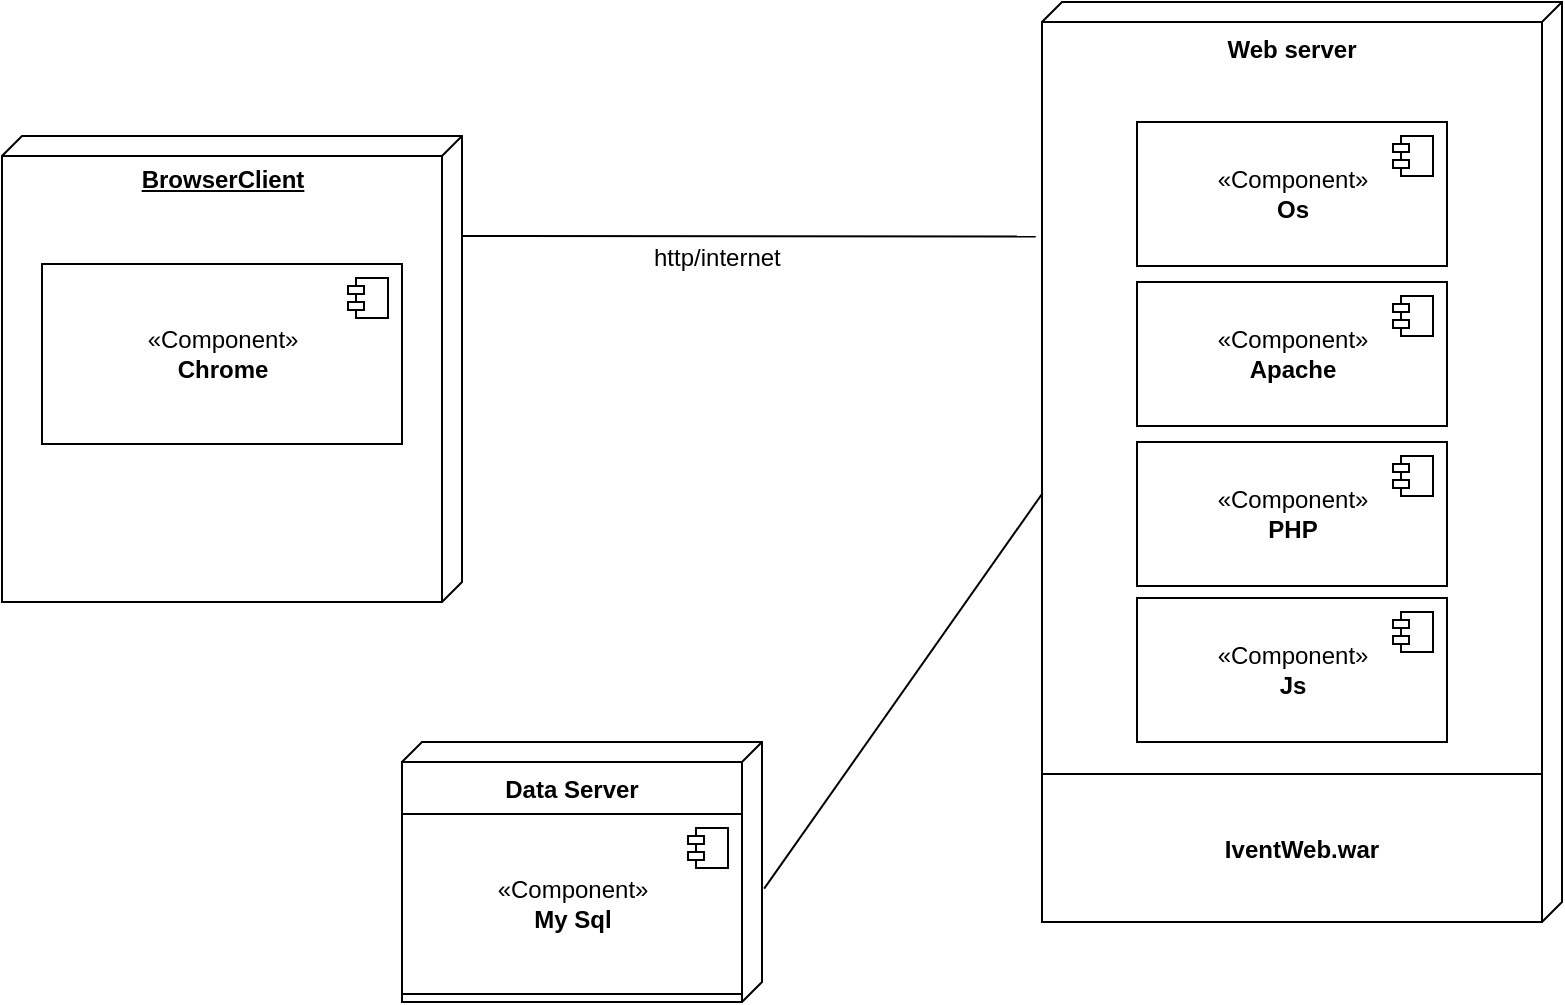 <mxfile version="20.0.1" type="device"><diagram id="nID1fsHOJdeEIHCRaS6S" name="Page-1"><mxGraphModel dx="782" dy="1527" grid="1" gridSize="10" guides="1" tooltips="1" connect="1" arrows="1" fold="1" page="1" pageScale="1" pageWidth="850" pageHeight="1100" math="0" shadow="0"><root><mxCell id="0"/><mxCell id="1" parent="0"/><mxCell id="cYlhmvkvfvWDYQynncQi-2" value="" style="verticalAlign=top;align=left;spacingTop=8;spacingLeft=2;spacingRight=12;shape=cube;size=10;direction=south;fontStyle=4;html=1;" parent="1" vertex="1"><mxGeometry x="560" y="-10" width="260" height="460" as="geometry"/></mxCell><mxCell id="Brhwcpj8vqSGM3d8J8OW-5" value="http/internet" style="text;strokeColor=none;fillColor=none;align=left;verticalAlign=top;spacingLeft=4;spacingRight=4;overflow=hidden;rotatable=0;points=[[0,0.5],[1,0.5]];portConstraint=eastwest;" parent="1" vertex="1"><mxGeometry x="360" y="104" width="80" height="26" as="geometry"/></mxCell><mxCell id="Brhwcpj8vqSGM3d8J8OW-17" value="Web server" style="text;align=center;fontStyle=1;verticalAlign=middle;spacingLeft=3;spacingRight=3;strokeColor=none;rotatable=0;points=[[0,0.5],[1,0.5]];portConstraint=eastwest;" parent="1" vertex="1"><mxGeometry x="645" width="80" height="26" as="geometry"/></mxCell><mxCell id="Brhwcpj8vqSGM3d8J8OW-23" value="" style="line;strokeWidth=1;fillColor=none;align=left;verticalAlign=middle;spacingTop=-1;spacingLeft=3;spacingRight=3;rotatable=0;labelPosition=right;points=[];portConstraint=eastwest;" parent="1" vertex="1"><mxGeometry x="560" y="372" width="250" height="8" as="geometry"/></mxCell><mxCell id="Brhwcpj8vqSGM3d8J8OW-25" value="" style="verticalAlign=top;align=center;spacingTop=8;spacingLeft=2;spacingRight=12;shape=cube;size=10;direction=south;fontStyle=4;html=1;" parent="1" vertex="1"><mxGeometry x="240" y="360" width="180" height="130" as="geometry"/></mxCell><mxCell id="Brhwcpj8vqSGM3d8J8OW-26" value="Data Server" style="swimlane;fontStyle=1;childLayout=stackLayout;horizontal=1;startSize=26;fillColor=none;horizontalStack=0;resizeParent=1;resizeParentMax=0;resizeLast=0;collapsible=1;marginBottom=0;" parent="1" vertex="1"><mxGeometry x="240" y="370" width="170" height="116" as="geometry"/></mxCell><mxCell id="Brhwcpj8vqSGM3d8J8OW-29" value="«Component»&lt;br&gt;&lt;b&gt;My Sql&lt;/b&gt;" style="html=1;dropTarget=0;" parent="Brhwcpj8vqSGM3d8J8OW-26" vertex="1"><mxGeometry y="26" width="170" height="90" as="geometry"/></mxCell><mxCell id="Brhwcpj8vqSGM3d8J8OW-30" value="" style="shape=module;jettyWidth=8;jettyHeight=4;" parent="Brhwcpj8vqSGM3d8J8OW-29" vertex="1"><mxGeometry x="1" width="20" height="20" relative="1" as="geometry"><mxPoint x="-27" y="7" as="offset"/></mxGeometry></mxCell><mxCell id="Brhwcpj8vqSGM3d8J8OW-31" value="«Component»&lt;br&gt;&lt;b&gt;PHP&lt;/b&gt;" style="html=1;dropTarget=0;" parent="1" vertex="1"><mxGeometry x="607.5" y="210" width="155" height="72" as="geometry"/></mxCell><mxCell id="Brhwcpj8vqSGM3d8J8OW-32" value="" style="shape=module;jettyWidth=8;jettyHeight=4;" parent="Brhwcpj8vqSGM3d8J8OW-31" vertex="1"><mxGeometry x="1" width="20" height="20" relative="1" as="geometry"><mxPoint x="-27" y="7" as="offset"/></mxGeometry></mxCell><mxCell id="Brhwcpj8vqSGM3d8J8OW-33" value="«Component»&lt;br&gt;&lt;b&gt;Js&lt;/b&gt;" style="html=1;dropTarget=0;" parent="1" vertex="1"><mxGeometry x="607.5" y="288" width="155" height="72" as="geometry"/></mxCell><mxCell id="Brhwcpj8vqSGM3d8J8OW-34" value="" style="shape=module;jettyWidth=8;jettyHeight=4;" parent="Brhwcpj8vqSGM3d8J8OW-33" vertex="1"><mxGeometry x="1" width="20" height="20" relative="1" as="geometry"><mxPoint x="-27" y="7" as="offset"/></mxGeometry></mxCell><mxCell id="Brhwcpj8vqSGM3d8J8OW-37" value="IventWeb.war" style="text;align=center;fontStyle=1;verticalAlign=middle;spacingLeft=3;spacingRight=3;strokeColor=none;rotatable=0;points=[[0,0.5],[1,0.5]];portConstraint=eastwest;" parent="1" vertex="1"><mxGeometry x="642.5" y="400" width="95" height="26" as="geometry"/></mxCell><mxCell id="Brhwcpj8vqSGM3d8J8OW-38" value="«Component»&lt;br&gt;&lt;b&gt;Apache&lt;/b&gt;" style="html=1;dropTarget=0;" parent="1" vertex="1"><mxGeometry x="607.5" y="130" width="155" height="72" as="geometry"/></mxCell><mxCell id="Brhwcpj8vqSGM3d8J8OW-39" value="" style="shape=module;jettyWidth=8;jettyHeight=4;" parent="Brhwcpj8vqSGM3d8J8OW-38" vertex="1"><mxGeometry x="1" width="20" height="20" relative="1" as="geometry"><mxPoint x="-27" y="7" as="offset"/></mxGeometry></mxCell><mxCell id="Brhwcpj8vqSGM3d8J8OW-40" value="«Component»&lt;br&gt;&lt;b&gt;Os&lt;/b&gt;" style="html=1;dropTarget=0;" parent="1" vertex="1"><mxGeometry x="607.5" y="50" width="155" height="72" as="geometry"/></mxCell><mxCell id="Brhwcpj8vqSGM3d8J8OW-41" value="" style="shape=module;jettyWidth=8;jettyHeight=4;" parent="Brhwcpj8vqSGM3d8J8OW-40" vertex="1"><mxGeometry x="1" width="20" height="20" relative="1" as="geometry"><mxPoint x="-27" y="7" as="offset"/></mxGeometry></mxCell><mxCell id="Brhwcpj8vqSGM3d8J8OW-43" value="" style="endArrow=none;html=1;rounded=0;entryX=0.255;entryY=1.012;entryDx=0;entryDy=0;entryPerimeter=0;" parent="1" target="cYlhmvkvfvWDYQynncQi-2" edge="1"><mxGeometry width="50" height="50" relative="1" as="geometry"><mxPoint x="240" y="107" as="sourcePoint"/><mxPoint x="550" y="340" as="targetPoint"/></mxGeometry></mxCell><mxCell id="Brhwcpj8vqSGM3d8J8OW-44" value="" style="endArrow=none;html=1;rounded=0;entryX=0.534;entryY=0.999;entryDx=0;entryDy=0;entryPerimeter=0;exitX=0.564;exitY=-0.006;exitDx=0;exitDy=0;exitPerimeter=0;" parent="1" source="Brhwcpj8vqSGM3d8J8OW-25" target="cYlhmvkvfvWDYQynncQi-2" edge="1"><mxGeometry width="50" height="50" relative="1" as="geometry"><mxPoint x="500" y="390" as="sourcePoint"/><mxPoint x="550" y="340" as="targetPoint"/></mxGeometry></mxCell><mxCell id="d0Hg-I0EsSn1FGJfEoSe-4" value="&lt;b&gt;BrowserClient&lt;/b&gt;" style="verticalAlign=top;align=center;spacingTop=8;spacingLeft=2;spacingRight=12;shape=cube;size=10;direction=south;fontStyle=4;html=1;" vertex="1" parent="1"><mxGeometry x="40" y="57" width="230" height="233" as="geometry"/></mxCell><mxCell id="d0Hg-I0EsSn1FGJfEoSe-5" value="«Component»&lt;br&gt;&lt;b&gt;Chrome&lt;/b&gt;" style="html=1;dropTarget=0;" vertex="1" parent="1"><mxGeometry x="60" y="121" width="180" height="90" as="geometry"/></mxCell><mxCell id="d0Hg-I0EsSn1FGJfEoSe-6" value="" style="shape=module;jettyWidth=8;jettyHeight=4;" vertex="1" parent="d0Hg-I0EsSn1FGJfEoSe-5"><mxGeometry x="1" width="20" height="20" relative="1" as="geometry"><mxPoint x="-27" y="7" as="offset"/></mxGeometry></mxCell></root></mxGraphModel></diagram></mxfile>
